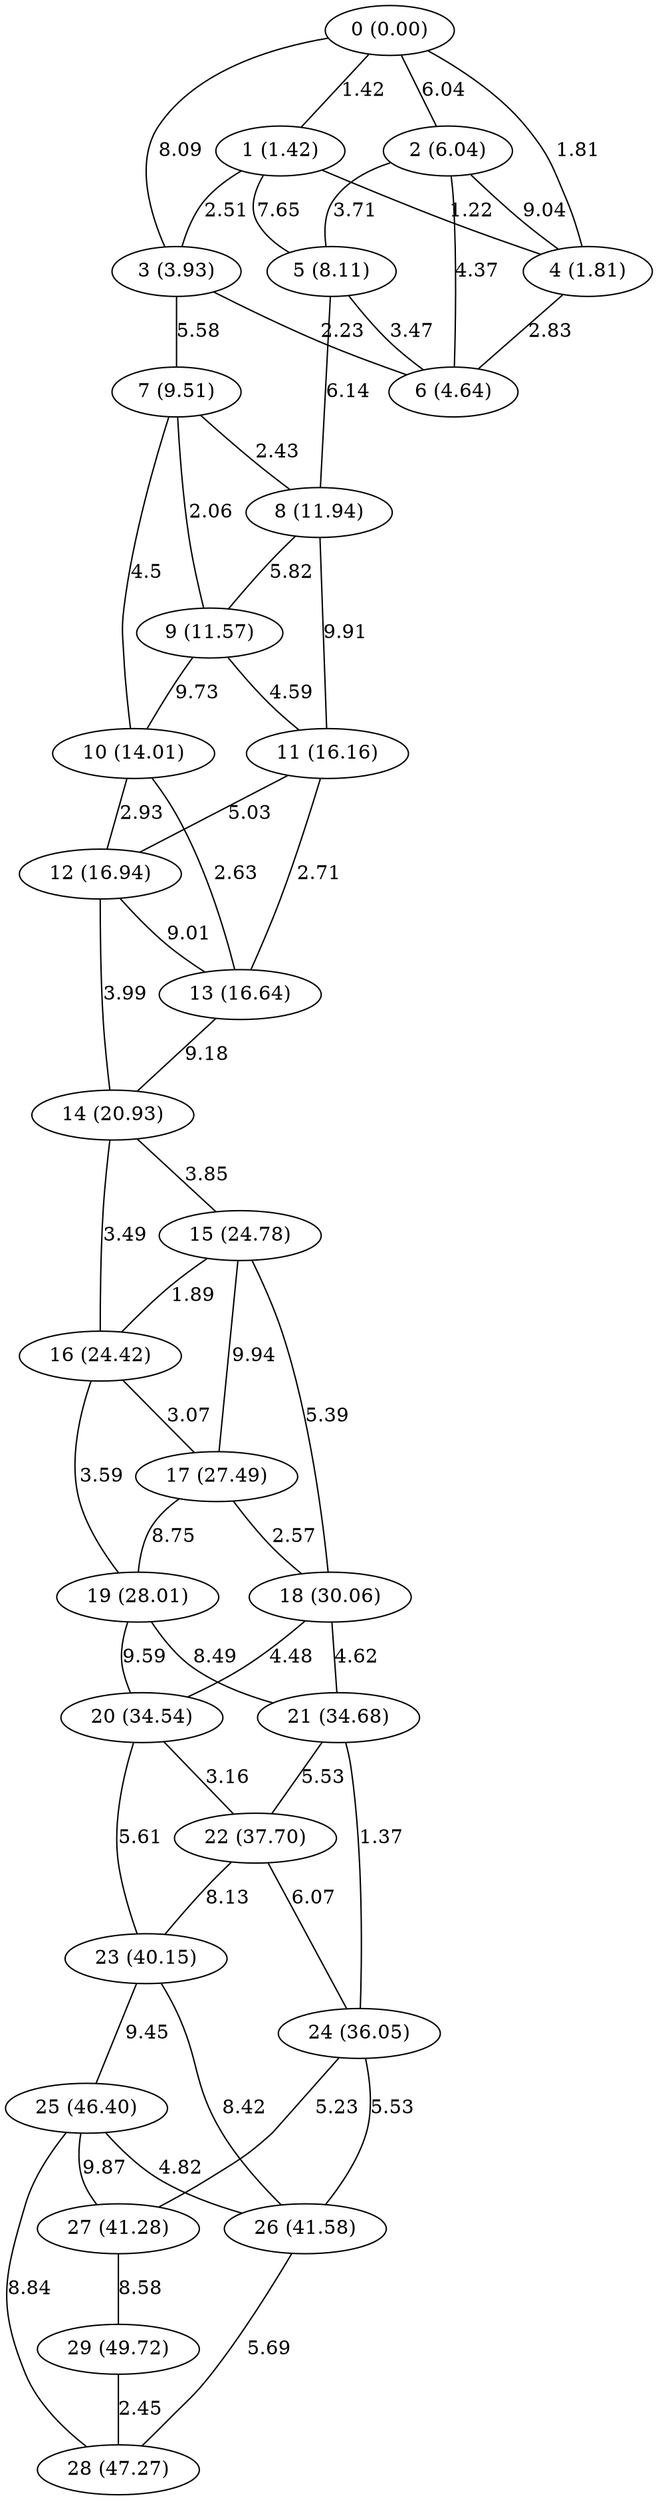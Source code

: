 graph G {
"0 (0.00)";
"1 (1.42)";
"2 (6.04)";
"3 (3.93)";
"4 (1.81)";
"5 (8.11)";
"6 (4.64)";
"7 (9.51)";
"8 (11.94)";
"9 (11.57)";
"10 (14.01)";
"11 (16.16)";
"12 (16.94)";
"13 (16.64)";
"14 (20.93)";
"15 (24.78)";
"16 (24.42)";
"17 (27.49)";
"18 (30.06)";
"19 (28.01)";
"20 (34.54)";
"21 (34.68)";
"22 (37.70)";
"23 (40.15)";
"24 (36.05)";
"25 (46.40)";
"26 (41.58)";
"27 (41.28)";
"28 (47.27)";
"29 (49.72)";
"15 (24.78)" -- "18 (30.06)" [label="5.39"];
"27 (41.28)" -- "29 (49.72)" [label="8.58"];
"10 (14.01)" -- "13 (16.64)" [label="2.63"];
"2 (6.04)" -- "4 (1.81)" [label="9.04"];
"8 (11.94)" -- "11 (16.16)" [label="9.91"];
"3 (3.93)" -- "6 (4.64)" [label="2.23"];
"11 (16.16)" -- "13 (16.64)" [label="2.71"];
"15 (24.78)" -- "17 (27.49)" [label="9.94"];
"1 (1.42)" -- "5 (8.11)" [label="7.65"];
"9 (11.57)" -- "11 (16.16)" [label="4.59"];
"16 (24.42)" -- "17 (27.49)" [label="3.07"];
"0 (0.00)" -- "4 (1.81)" [label="1.81"];
"19 (28.01)" -- "21 (34.68)" [label="8.49"];
"7 (9.51)" -- "10 (14.01)" [label="4.5"];
"7 (9.51)" -- "9 (11.57)" [label="2.06"];
"25 (46.40)" -- "27 (41.28)" [label="9.87"];
"25 (46.40)" -- "26 (41.58)" [label="4.82"];
"13 (16.64)" -- "14 (20.93)" [label="9.18"];
"29 (49.72)" -- "28 (47.27)" [label="2.45"];
"3 (3.93)" -- "7 (9.51)" [label="5.58"];
"21 (34.68)" -- "24 (36.05)" [label="1.37"];
"25 (46.40)" -- "28 (47.27)" [label="8.84"];
"2 (6.04)" -- "6 (4.64)" [label="4.37"];
"15 (24.78)" -- "16 (24.42)" [label="1.89"];
"18 (30.06)" -- "21 (34.68)" [label="4.62"];
"1 (1.42)" -- "3 (3.93)" [label="2.51"];
"14 (20.93)" -- "15 (24.78)" [label="3.85"];
"23 (40.15)" -- "26 (41.58)" [label="8.42"];
"20 (34.54)" -- "23 (40.15)" [label="5.61"];
"0 (0.00)" -- "1 (1.42)" [label="1.42"];
"21 (34.68)" -- "22 (37.70)" [label="5.53"];
"14 (20.93)" -- "16 (24.42)" [label="3.49"];
"24 (36.05)" -- "26 (41.58)" [label="5.53"];
"24 (36.05)" -- "27 (41.28)" [label="5.23"];
"26 (41.58)" -- "28 (47.27)" [label="5.69"];
"12 (16.94)" -- "13 (16.64)" [label="9.01"];
"16 (24.42)" -- "19 (28.01)" [label="3.59"];
"18 (30.06)" -- "20 (34.54)" [label="4.48"];
"22 (37.70)" -- "24 (36.05)" [label="6.07"];
"0 (0.00)" -- "3 (3.93)" [label="8.09"];
"8 (11.94)" -- "9 (11.57)" [label="5.82"];
"10 (14.01)" -- "12 (16.94)" [label="2.93"];
"5 (8.11)" -- "6 (4.64)" [label="3.47"];
"20 (34.54)" -- "22 (37.70)" [label="3.16"];
"11 (16.16)" -- "12 (16.94)" [label="5.03"];
"4 (1.81)" -- "6 (4.64)" [label="2.83"];
"17 (27.49)" -- "19 (28.01)" [label="8.75"];
"9 (11.57)" -- "10 (14.01)" [label="9.73"];
"17 (27.49)" -- "18 (30.06)" [label="2.57"];
"7 (9.51)" -- "8 (11.94)" [label="2.43"];
"2 (6.04)" -- "5 (8.11)" [label="3.71"];
"12 (16.94)" -- "14 (20.93)" [label="3.99"];
"23 (40.15)" -- "25 (46.40)" [label="9.45"];
"5 (8.11)" -- "8 (11.94)" [label="6.14"];
"0 (0.00)" -- "2 (6.04)" [label="6.04"];
"22 (37.70)" -- "23 (40.15)" [label="8.13"];
"1 (1.42)" -- "4 (1.81)" [label="1.22"];
"19 (28.01)" -- "20 (34.54)" [label="9.59"];
}
